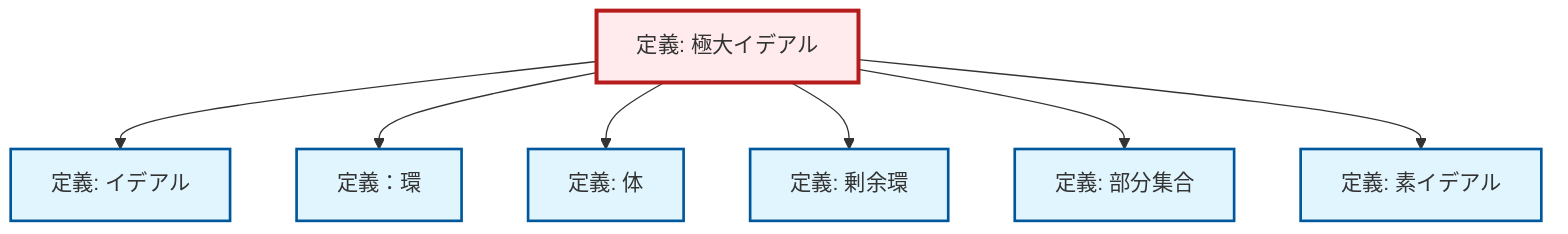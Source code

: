 graph TD
    classDef definition fill:#e1f5fe,stroke:#01579b,stroke-width:2px
    classDef theorem fill:#f3e5f5,stroke:#4a148c,stroke-width:2px
    classDef axiom fill:#fff3e0,stroke:#e65100,stroke-width:2px
    classDef example fill:#e8f5e9,stroke:#1b5e20,stroke-width:2px
    classDef current fill:#ffebee,stroke:#b71c1c,stroke-width:3px
    def-subset["定義: 部分集合"]:::definition
    def-maximal-ideal["定義: 極大イデアル"]:::definition
    def-field["定義: 体"]:::definition
    def-quotient-ring["定義: 剰余環"]:::definition
    def-ideal["定義: イデアル"]:::definition
    def-prime-ideal["定義: 素イデアル"]:::definition
    def-ring["定義：環"]:::definition
    def-maximal-ideal --> def-ideal
    def-maximal-ideal --> def-ring
    def-maximal-ideal --> def-field
    def-maximal-ideal --> def-quotient-ring
    def-maximal-ideal --> def-subset
    def-maximal-ideal --> def-prime-ideal
    class def-maximal-ideal current